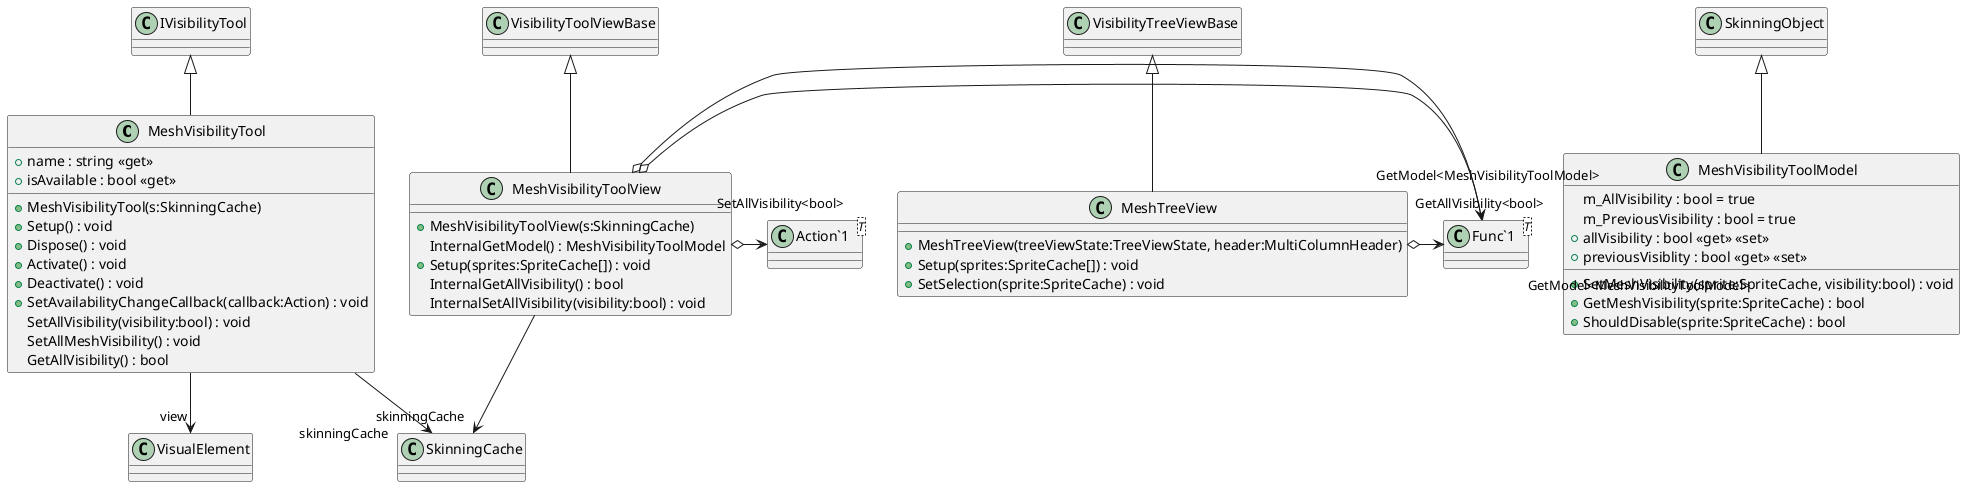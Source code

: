 @startuml
class MeshVisibilityTool {
    + MeshVisibilityTool(s:SkinningCache)
    + Setup() : void
    + Dispose() : void
    + name : string <<get>>
    + Activate() : void
    + Deactivate() : void
    + isAvailable : bool <<get>>
    + SetAvailabilityChangeCallback(callback:Action) : void
    SetAllVisibility(visibility:bool) : void
    SetAllMeshVisibility() : void
    GetAllVisibility() : bool
}
class MeshVisibilityToolModel {
    m_AllVisibility : bool = true
    m_PreviousVisibility : bool = true
    + allVisibility : bool <<get>> <<set>>
    + SetMeshVisibility(sprite:SpriteCache, visibility:bool) : void
    + GetMeshVisibility(sprite:SpriteCache) : bool
    + ShouldDisable(sprite:SpriteCache) : bool
    + previousVisiblity : bool <<get>> <<set>>
}
class MeshVisibilityToolView {
    + MeshVisibilityToolView(s:SkinningCache)
    InternalGetModel() : MeshVisibilityToolModel
    + Setup(sprites:SpriteCache[]) : void
    InternalGetAllVisibility() : bool
    InternalSetAllVisibility(visibility:bool) : void
}
class MeshTreeView {
    + MeshTreeView(treeViewState:TreeViewState, header:MultiColumnHeader)
    + Setup(sprites:SpriteCache[]) : void
    + SetSelection(sprite:SpriteCache) : void
}
class "Func`1"<T> {
}
class "Action`1"<T> {
}
IVisibilityTool <|-- MeshVisibilityTool
MeshVisibilityTool --> "skinningCache" SkinningCache
MeshVisibilityTool --> "view" VisualElement
SkinningObject <|-- MeshVisibilityToolModel
VisibilityToolViewBase <|-- MeshVisibilityToolView
MeshVisibilityToolView o-> "GetModel<MeshVisibilityToolModel>" "Func`1"
MeshVisibilityToolView o-> "SetAllVisibility<bool>" "Action`1"
MeshVisibilityToolView o-> "GetAllVisibility<bool>" "Func`1"
MeshVisibilityToolView --> "skinningCache" SkinningCache
VisibilityTreeViewBase <|-- MeshTreeView
MeshTreeView o-> "GetModel<MeshVisibilityToolModel>" "Func`1"
@enduml

